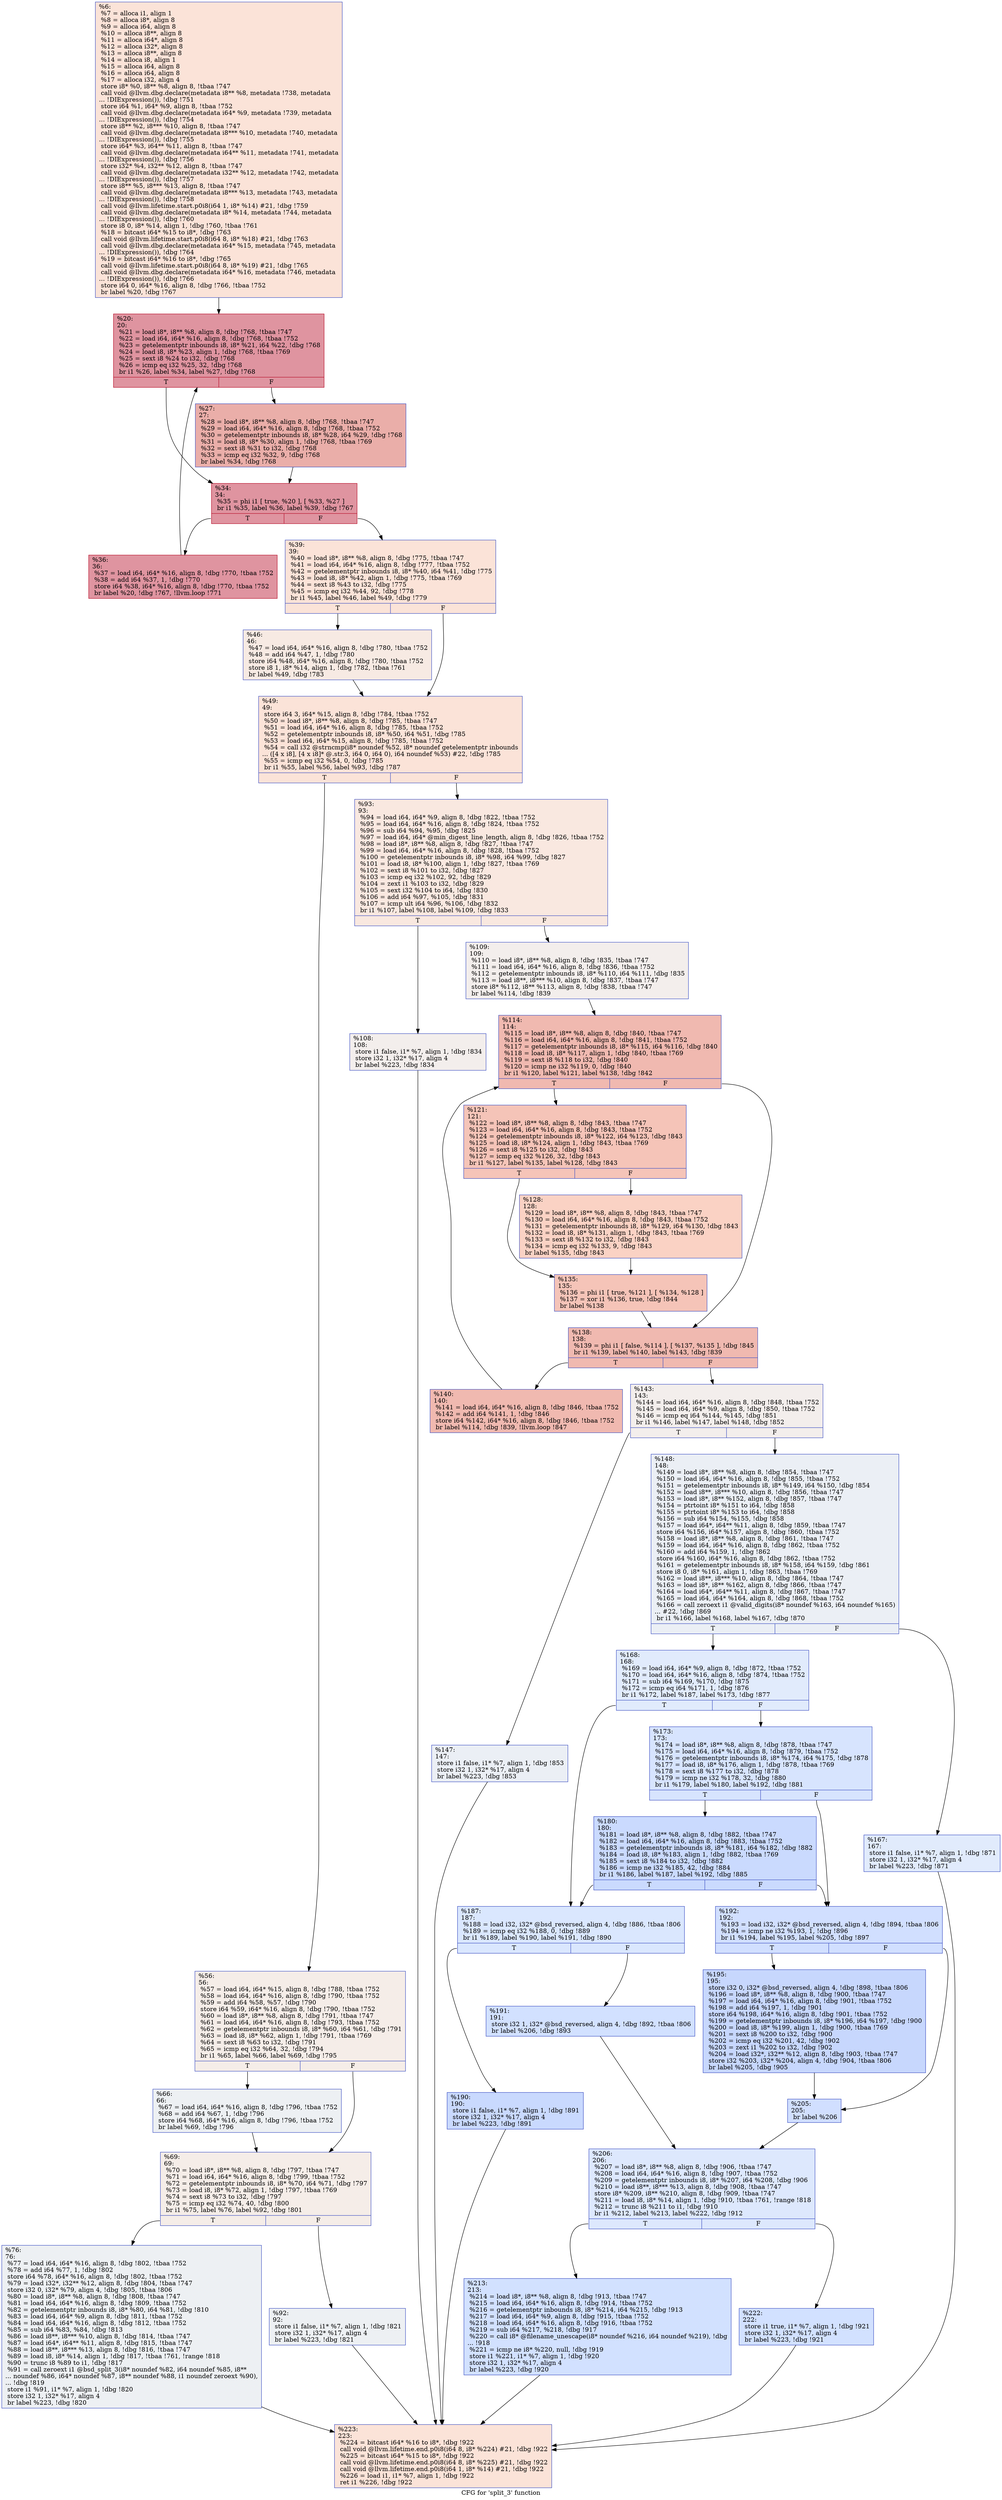 digraph "CFG for 'split_3' function" {
	label="CFG for 'split_3' function";

	Node0x7d7720 [shape=record,color="#3d50c3ff", style=filled, fillcolor="#f6bfa670",label="{%6:\l  %7 = alloca i1, align 1\l  %8 = alloca i8*, align 8\l  %9 = alloca i64, align 8\l  %10 = alloca i8**, align 8\l  %11 = alloca i64*, align 8\l  %12 = alloca i32*, align 8\l  %13 = alloca i8**, align 8\l  %14 = alloca i8, align 1\l  %15 = alloca i64, align 8\l  %16 = alloca i64, align 8\l  %17 = alloca i32, align 4\l  store i8* %0, i8** %8, align 8, !tbaa !747\l  call void @llvm.dbg.declare(metadata i8** %8, metadata !738, metadata\l... !DIExpression()), !dbg !751\l  store i64 %1, i64* %9, align 8, !tbaa !752\l  call void @llvm.dbg.declare(metadata i64* %9, metadata !739, metadata\l... !DIExpression()), !dbg !754\l  store i8** %2, i8*** %10, align 8, !tbaa !747\l  call void @llvm.dbg.declare(metadata i8*** %10, metadata !740, metadata\l... !DIExpression()), !dbg !755\l  store i64* %3, i64** %11, align 8, !tbaa !747\l  call void @llvm.dbg.declare(metadata i64** %11, metadata !741, metadata\l... !DIExpression()), !dbg !756\l  store i32* %4, i32** %12, align 8, !tbaa !747\l  call void @llvm.dbg.declare(metadata i32** %12, metadata !742, metadata\l... !DIExpression()), !dbg !757\l  store i8** %5, i8*** %13, align 8, !tbaa !747\l  call void @llvm.dbg.declare(metadata i8*** %13, metadata !743, metadata\l... !DIExpression()), !dbg !758\l  call void @llvm.lifetime.start.p0i8(i64 1, i8* %14) #21, !dbg !759\l  call void @llvm.dbg.declare(metadata i8* %14, metadata !744, metadata\l... !DIExpression()), !dbg !760\l  store i8 0, i8* %14, align 1, !dbg !760, !tbaa !761\l  %18 = bitcast i64* %15 to i8*, !dbg !763\l  call void @llvm.lifetime.start.p0i8(i64 8, i8* %18) #21, !dbg !763\l  call void @llvm.dbg.declare(metadata i64* %15, metadata !745, metadata\l... !DIExpression()), !dbg !764\l  %19 = bitcast i64* %16 to i8*, !dbg !765\l  call void @llvm.lifetime.start.p0i8(i64 8, i8* %19) #21, !dbg !765\l  call void @llvm.dbg.declare(metadata i64* %16, metadata !746, metadata\l... !DIExpression()), !dbg !766\l  store i64 0, i64* %16, align 8, !dbg !766, !tbaa !752\l  br label %20, !dbg !767\l}"];
	Node0x7d7720 -> Node0x7d78f0;
	Node0x7d78f0 [shape=record,color="#b70d28ff", style=filled, fillcolor="#b70d2870",label="{%20:\l20:                                               \l  %21 = load i8*, i8** %8, align 8, !dbg !768, !tbaa !747\l  %22 = load i64, i64* %16, align 8, !dbg !768, !tbaa !752\l  %23 = getelementptr inbounds i8, i8* %21, i64 %22, !dbg !768\l  %24 = load i8, i8* %23, align 1, !dbg !768, !tbaa !769\l  %25 = sext i8 %24 to i32, !dbg !768\l  %26 = icmp eq i32 %25, 32, !dbg !768\l  br i1 %26, label %34, label %27, !dbg !768\l|{<s0>T|<s1>F}}"];
	Node0x7d78f0:s0 -> Node0x7d7990;
	Node0x7d78f0:s1 -> Node0x7d7940;
	Node0x7d7940 [shape=record,color="#3d50c3ff", style=filled, fillcolor="#d0473d70",label="{%27:\l27:                                               \l  %28 = load i8*, i8** %8, align 8, !dbg !768, !tbaa !747\l  %29 = load i64, i64* %16, align 8, !dbg !768, !tbaa !752\l  %30 = getelementptr inbounds i8, i8* %28, i64 %29, !dbg !768\l  %31 = load i8, i8* %30, align 1, !dbg !768, !tbaa !769\l  %32 = sext i8 %31 to i32, !dbg !768\l  %33 = icmp eq i32 %32, 9, !dbg !768\l  br label %34, !dbg !768\l}"];
	Node0x7d7940 -> Node0x7d7990;
	Node0x7d7990 [shape=record,color="#b70d28ff", style=filled, fillcolor="#b70d2870",label="{%34:\l34:                                               \l  %35 = phi i1 [ true, %20 ], [ %33, %27 ]\l  br i1 %35, label %36, label %39, !dbg !767\l|{<s0>T|<s1>F}}"];
	Node0x7d7990:s0 -> Node0x7d79e0;
	Node0x7d7990:s1 -> Node0x7d7a30;
	Node0x7d79e0 [shape=record,color="#b70d28ff", style=filled, fillcolor="#b70d2870",label="{%36:\l36:                                               \l  %37 = load i64, i64* %16, align 8, !dbg !770, !tbaa !752\l  %38 = add i64 %37, 1, !dbg !770\l  store i64 %38, i64* %16, align 8, !dbg !770, !tbaa !752\l  br label %20, !dbg !767, !llvm.loop !771\l}"];
	Node0x7d79e0 -> Node0x7d78f0;
	Node0x7d7a30 [shape=record,color="#3d50c3ff", style=filled, fillcolor="#f6bfa670",label="{%39:\l39:                                               \l  %40 = load i8*, i8** %8, align 8, !dbg !775, !tbaa !747\l  %41 = load i64, i64* %16, align 8, !dbg !777, !tbaa !752\l  %42 = getelementptr inbounds i8, i8* %40, i64 %41, !dbg !775\l  %43 = load i8, i8* %42, align 1, !dbg !775, !tbaa !769\l  %44 = sext i8 %43 to i32, !dbg !775\l  %45 = icmp eq i32 %44, 92, !dbg !778\l  br i1 %45, label %46, label %49, !dbg !779\l|{<s0>T|<s1>F}}"];
	Node0x7d7a30:s0 -> Node0x7d7a80;
	Node0x7d7a30:s1 -> Node0x7d7ad0;
	Node0x7d7a80 [shape=record,color="#3d50c3ff", style=filled, fillcolor="#eed0c070",label="{%46:\l46:                                               \l  %47 = load i64, i64* %16, align 8, !dbg !780, !tbaa !752\l  %48 = add i64 %47, 1, !dbg !780\l  store i64 %48, i64* %16, align 8, !dbg !780, !tbaa !752\l  store i8 1, i8* %14, align 1, !dbg !782, !tbaa !761\l  br label %49, !dbg !783\l}"];
	Node0x7d7a80 -> Node0x7d7ad0;
	Node0x7d7ad0 [shape=record,color="#3d50c3ff", style=filled, fillcolor="#f6bfa670",label="{%49:\l49:                                               \l  store i64 3, i64* %15, align 8, !dbg !784, !tbaa !752\l  %50 = load i8*, i8** %8, align 8, !dbg !785, !tbaa !747\l  %51 = load i64, i64* %16, align 8, !dbg !785, !tbaa !752\l  %52 = getelementptr inbounds i8, i8* %50, i64 %51, !dbg !785\l  %53 = load i64, i64* %15, align 8, !dbg !785, !tbaa !752\l  %54 = call i32 @strncmp(i8* noundef %52, i8* noundef getelementptr inbounds\l... ([4 x i8], [4 x i8]* @.str.3, i64 0, i64 0), i64 noundef %53) #22, !dbg !785\l  %55 = icmp eq i32 %54, 0, !dbg !785\l  br i1 %55, label %56, label %93, !dbg !787\l|{<s0>T|<s1>F}}"];
	Node0x7d7ad0:s0 -> Node0x7d7b20;
	Node0x7d7ad0:s1 -> Node0x7d7cb0;
	Node0x7d7b20 [shape=record,color="#3d50c3ff", style=filled, fillcolor="#e8d6cc70",label="{%56:\l56:                                               \l  %57 = load i64, i64* %15, align 8, !dbg !788, !tbaa !752\l  %58 = load i64, i64* %16, align 8, !dbg !790, !tbaa !752\l  %59 = add i64 %58, %57, !dbg !790\l  store i64 %59, i64* %16, align 8, !dbg !790, !tbaa !752\l  %60 = load i8*, i8** %8, align 8, !dbg !791, !tbaa !747\l  %61 = load i64, i64* %16, align 8, !dbg !793, !tbaa !752\l  %62 = getelementptr inbounds i8, i8* %60, i64 %61, !dbg !791\l  %63 = load i8, i8* %62, align 1, !dbg !791, !tbaa !769\l  %64 = sext i8 %63 to i32, !dbg !791\l  %65 = icmp eq i32 %64, 32, !dbg !794\l  br i1 %65, label %66, label %69, !dbg !795\l|{<s0>T|<s1>F}}"];
	Node0x7d7b20:s0 -> Node0x7d7b70;
	Node0x7d7b20:s1 -> Node0x7d7bc0;
	Node0x7d7b70 [shape=record,color="#3d50c3ff", style=filled, fillcolor="#d6dce470",label="{%66:\l66:                                               \l  %67 = load i64, i64* %16, align 8, !dbg !796, !tbaa !752\l  %68 = add i64 %67, 1, !dbg !796\l  store i64 %68, i64* %16, align 8, !dbg !796, !tbaa !752\l  br label %69, !dbg !796\l}"];
	Node0x7d7b70 -> Node0x7d7bc0;
	Node0x7d7bc0 [shape=record,color="#3d50c3ff", style=filled, fillcolor="#e8d6cc70",label="{%69:\l69:                                               \l  %70 = load i8*, i8** %8, align 8, !dbg !797, !tbaa !747\l  %71 = load i64, i64* %16, align 8, !dbg !799, !tbaa !752\l  %72 = getelementptr inbounds i8, i8* %70, i64 %71, !dbg !797\l  %73 = load i8, i8* %72, align 1, !dbg !797, !tbaa !769\l  %74 = sext i8 %73 to i32, !dbg !797\l  %75 = icmp eq i32 %74, 40, !dbg !800\l  br i1 %75, label %76, label %92, !dbg !801\l|{<s0>T|<s1>F}}"];
	Node0x7d7bc0:s0 -> Node0x7d7c10;
	Node0x7d7bc0:s1 -> Node0x7d7c60;
	Node0x7d7c10 [shape=record,color="#3d50c3ff", style=filled, fillcolor="#d6dce470",label="{%76:\l76:                                               \l  %77 = load i64, i64* %16, align 8, !dbg !802, !tbaa !752\l  %78 = add i64 %77, 1, !dbg !802\l  store i64 %78, i64* %16, align 8, !dbg !802, !tbaa !752\l  %79 = load i32*, i32** %12, align 8, !dbg !804, !tbaa !747\l  store i32 0, i32* %79, align 4, !dbg !805, !tbaa !806\l  %80 = load i8*, i8** %8, align 8, !dbg !808, !tbaa !747\l  %81 = load i64, i64* %16, align 8, !dbg !809, !tbaa !752\l  %82 = getelementptr inbounds i8, i8* %80, i64 %81, !dbg !810\l  %83 = load i64, i64* %9, align 8, !dbg !811, !tbaa !752\l  %84 = load i64, i64* %16, align 8, !dbg !812, !tbaa !752\l  %85 = sub i64 %83, %84, !dbg !813\l  %86 = load i8**, i8*** %10, align 8, !dbg !814, !tbaa !747\l  %87 = load i64*, i64** %11, align 8, !dbg !815, !tbaa !747\l  %88 = load i8**, i8*** %13, align 8, !dbg !816, !tbaa !747\l  %89 = load i8, i8* %14, align 1, !dbg !817, !tbaa !761, !range !818\l  %90 = trunc i8 %89 to i1, !dbg !817\l  %91 = call zeroext i1 @bsd_split_3(i8* noundef %82, i64 noundef %85, i8**\l... noundef %86, i64* noundef %87, i8** noundef %88, i1 noundef zeroext %90),\l... !dbg !819\l  store i1 %91, i1* %7, align 1, !dbg !820\l  store i32 1, i32* %17, align 4\l  br label %223, !dbg !820\l}"];
	Node0x7d7c10 -> Node0x7d8480;
	Node0x7d7c60 [shape=record,color="#3d50c3ff", style=filled, fillcolor="#d6dce470",label="{%92:\l92:                                               \l  store i1 false, i1* %7, align 1, !dbg !821\l  store i32 1, i32* %17, align 4\l  br label %223, !dbg !821\l}"];
	Node0x7d7c60 -> Node0x7d8480;
	Node0x7d7cb0 [shape=record,color="#3d50c3ff", style=filled, fillcolor="#f1ccb870",label="{%93:\l93:                                               \l  %94 = load i64, i64* %9, align 8, !dbg !822, !tbaa !752\l  %95 = load i64, i64* %16, align 8, !dbg !824, !tbaa !752\l  %96 = sub i64 %94, %95, !dbg !825\l  %97 = load i64, i64* @min_digest_line_length, align 8, !dbg !826, !tbaa !752\l  %98 = load i8*, i8** %8, align 8, !dbg !827, !tbaa !747\l  %99 = load i64, i64* %16, align 8, !dbg !828, !tbaa !752\l  %100 = getelementptr inbounds i8, i8* %98, i64 %99, !dbg !827\l  %101 = load i8, i8* %100, align 1, !dbg !827, !tbaa !769\l  %102 = sext i8 %101 to i32, !dbg !827\l  %103 = icmp eq i32 %102, 92, !dbg !829\l  %104 = zext i1 %103 to i32, !dbg !829\l  %105 = sext i32 %104 to i64, !dbg !830\l  %106 = add i64 %97, %105, !dbg !831\l  %107 = icmp ult i64 %96, %106, !dbg !832\l  br i1 %107, label %108, label %109, !dbg !833\l|{<s0>T|<s1>F}}"];
	Node0x7d7cb0:s0 -> Node0x7d7d00;
	Node0x7d7cb0:s1 -> Node0x7d7d50;
	Node0x7d7d00 [shape=record,color="#3d50c3ff", style=filled, fillcolor="#e3d9d370",label="{%108:\l108:                                              \l  store i1 false, i1* %7, align 1, !dbg !834\l  store i32 1, i32* %17, align 4\l  br label %223, !dbg !834\l}"];
	Node0x7d7d00 -> Node0x7d8480;
	Node0x7d7d50 [shape=record,color="#3d50c3ff", style=filled, fillcolor="#e3d9d370",label="{%109:\l109:                                              \l  %110 = load i8*, i8** %8, align 8, !dbg !835, !tbaa !747\l  %111 = load i64, i64* %16, align 8, !dbg !836, !tbaa !752\l  %112 = getelementptr inbounds i8, i8* %110, i64 %111, !dbg !835\l  %113 = load i8**, i8*** %10, align 8, !dbg !837, !tbaa !747\l  store i8* %112, i8** %113, align 8, !dbg !838, !tbaa !747\l  br label %114, !dbg !839\l}"];
	Node0x7d7d50 -> Node0x7d7da0;
	Node0x7d7da0 [shape=record,color="#3d50c3ff", style=filled, fillcolor="#de614d70",label="{%114:\l114:                                              \l  %115 = load i8*, i8** %8, align 8, !dbg !840, !tbaa !747\l  %116 = load i64, i64* %16, align 8, !dbg !841, !tbaa !752\l  %117 = getelementptr inbounds i8, i8* %115, i64 %116, !dbg !840\l  %118 = load i8, i8* %117, align 1, !dbg !840, !tbaa !769\l  %119 = sext i8 %118 to i32, !dbg !840\l  %120 = icmp ne i32 %119, 0, !dbg !840\l  br i1 %120, label %121, label %138, !dbg !842\l|{<s0>T|<s1>F}}"];
	Node0x7d7da0:s0 -> Node0x7d7df0;
	Node0x7d7da0:s1 -> Node0x7d7ee0;
	Node0x7d7df0 [shape=record,color="#3d50c3ff", style=filled, fillcolor="#e97a5f70",label="{%121:\l121:                                              \l  %122 = load i8*, i8** %8, align 8, !dbg !843, !tbaa !747\l  %123 = load i64, i64* %16, align 8, !dbg !843, !tbaa !752\l  %124 = getelementptr inbounds i8, i8* %122, i64 %123, !dbg !843\l  %125 = load i8, i8* %124, align 1, !dbg !843, !tbaa !769\l  %126 = sext i8 %125 to i32, !dbg !843\l  %127 = icmp eq i32 %126, 32, !dbg !843\l  br i1 %127, label %135, label %128, !dbg !843\l|{<s0>T|<s1>F}}"];
	Node0x7d7df0:s0 -> Node0x7d7e90;
	Node0x7d7df0:s1 -> Node0x7d7e40;
	Node0x7d7e40 [shape=record,color="#3d50c3ff", style=filled, fillcolor="#f4987a70",label="{%128:\l128:                                              \l  %129 = load i8*, i8** %8, align 8, !dbg !843, !tbaa !747\l  %130 = load i64, i64* %16, align 8, !dbg !843, !tbaa !752\l  %131 = getelementptr inbounds i8, i8* %129, i64 %130, !dbg !843\l  %132 = load i8, i8* %131, align 1, !dbg !843, !tbaa !769\l  %133 = sext i8 %132 to i32, !dbg !843\l  %134 = icmp eq i32 %133, 9, !dbg !843\l  br label %135, !dbg !843\l}"];
	Node0x7d7e40 -> Node0x7d7e90;
	Node0x7d7e90 [shape=record,color="#3d50c3ff", style=filled, fillcolor="#e97a5f70",label="{%135:\l135:                                              \l  %136 = phi i1 [ true, %121 ], [ %134, %128 ]\l  %137 = xor i1 %136, true, !dbg !844\l  br label %138\l}"];
	Node0x7d7e90 -> Node0x7d7ee0;
	Node0x7d7ee0 [shape=record,color="#3d50c3ff", style=filled, fillcolor="#de614d70",label="{%138:\l138:                                              \l  %139 = phi i1 [ false, %114 ], [ %137, %135 ], !dbg !845\l  br i1 %139, label %140, label %143, !dbg !839\l|{<s0>T|<s1>F}}"];
	Node0x7d7ee0:s0 -> Node0x7d7f30;
	Node0x7d7ee0:s1 -> Node0x7d7f80;
	Node0x7d7f30 [shape=record,color="#3d50c3ff", style=filled, fillcolor="#de614d70",label="{%140:\l140:                                              \l  %141 = load i64, i64* %16, align 8, !dbg !846, !tbaa !752\l  %142 = add i64 %141, 1, !dbg !846\l  store i64 %142, i64* %16, align 8, !dbg !846, !tbaa !752\l  br label %114, !dbg !839, !llvm.loop !847\l}"];
	Node0x7d7f30 -> Node0x7d7da0;
	Node0x7d7f80 [shape=record,color="#3d50c3ff", style=filled, fillcolor="#e3d9d370",label="{%143:\l143:                                              \l  %144 = load i64, i64* %16, align 8, !dbg !848, !tbaa !752\l  %145 = load i64, i64* %9, align 8, !dbg !850, !tbaa !752\l  %146 = icmp eq i64 %144, %145, !dbg !851\l  br i1 %146, label %147, label %148, !dbg !852\l|{<s0>T|<s1>F}}"];
	Node0x7d7f80:s0 -> Node0x7d7fd0;
	Node0x7d7f80:s1 -> Node0x7d8020;
	Node0x7d7fd0 [shape=record,color="#3d50c3ff", style=filled, fillcolor="#d1dae970",label="{%147:\l147:                                              \l  store i1 false, i1* %7, align 1, !dbg !853\l  store i32 1, i32* %17, align 4\l  br label %223, !dbg !853\l}"];
	Node0x7d7fd0 -> Node0x7d8480;
	Node0x7d8020 [shape=record,color="#3d50c3ff", style=filled, fillcolor="#d1dae970",label="{%148:\l148:                                              \l  %149 = load i8*, i8** %8, align 8, !dbg !854, !tbaa !747\l  %150 = load i64, i64* %16, align 8, !dbg !855, !tbaa !752\l  %151 = getelementptr inbounds i8, i8* %149, i64 %150, !dbg !854\l  %152 = load i8**, i8*** %10, align 8, !dbg !856, !tbaa !747\l  %153 = load i8*, i8** %152, align 8, !dbg !857, !tbaa !747\l  %154 = ptrtoint i8* %151 to i64, !dbg !858\l  %155 = ptrtoint i8* %153 to i64, !dbg !858\l  %156 = sub i64 %154, %155, !dbg !858\l  %157 = load i64*, i64** %11, align 8, !dbg !859, !tbaa !747\l  store i64 %156, i64* %157, align 8, !dbg !860, !tbaa !752\l  %158 = load i8*, i8** %8, align 8, !dbg !861, !tbaa !747\l  %159 = load i64, i64* %16, align 8, !dbg !862, !tbaa !752\l  %160 = add i64 %159, 1, !dbg !862\l  store i64 %160, i64* %16, align 8, !dbg !862, !tbaa !752\l  %161 = getelementptr inbounds i8, i8* %158, i64 %159, !dbg !861\l  store i8 0, i8* %161, align 1, !dbg !863, !tbaa !769\l  %162 = load i8**, i8*** %10, align 8, !dbg !864, !tbaa !747\l  %163 = load i8*, i8** %162, align 8, !dbg !866, !tbaa !747\l  %164 = load i64*, i64** %11, align 8, !dbg !867, !tbaa !747\l  %165 = load i64, i64* %164, align 8, !dbg !868, !tbaa !752\l  %166 = call zeroext i1 @valid_digits(i8* noundef %163, i64 noundef %165)\l... #22, !dbg !869\l  br i1 %166, label %168, label %167, !dbg !870\l|{<s0>T|<s1>F}}"];
	Node0x7d8020:s0 -> Node0x7d80c0;
	Node0x7d8020:s1 -> Node0x7d8070;
	Node0x7d8070 [shape=record,color="#3d50c3ff", style=filled, fillcolor="#bbd1f870",label="{%167:\l167:                                              \l  store i1 false, i1* %7, align 1, !dbg !871\l  store i32 1, i32* %17, align 4\l  br label %223, !dbg !871\l}"];
	Node0x7d8070 -> Node0x7d8480;
	Node0x7d80c0 [shape=record,color="#3d50c3ff", style=filled, fillcolor="#bbd1f870",label="{%168:\l168:                                              \l  %169 = load i64, i64* %9, align 8, !dbg !872, !tbaa !752\l  %170 = load i64, i64* %16, align 8, !dbg !874, !tbaa !752\l  %171 = sub i64 %169, %170, !dbg !875\l  %172 = icmp eq i64 %171, 1, !dbg !876\l  br i1 %172, label %187, label %173, !dbg !877\l|{<s0>T|<s1>F}}"];
	Node0x7d80c0:s0 -> Node0x7d81b0;
	Node0x7d80c0:s1 -> Node0x7d8110;
	Node0x7d8110 [shape=record,color="#3d50c3ff", style=filled, fillcolor="#a5c3fe70",label="{%173:\l173:                                              \l  %174 = load i8*, i8** %8, align 8, !dbg !878, !tbaa !747\l  %175 = load i64, i64* %16, align 8, !dbg !879, !tbaa !752\l  %176 = getelementptr inbounds i8, i8* %174, i64 %175, !dbg !878\l  %177 = load i8, i8* %176, align 1, !dbg !878, !tbaa !769\l  %178 = sext i8 %177 to i32, !dbg !878\l  %179 = icmp ne i32 %178, 32, !dbg !880\l  br i1 %179, label %180, label %192, !dbg !881\l|{<s0>T|<s1>F}}"];
	Node0x7d8110:s0 -> Node0x7d8160;
	Node0x7d8110:s1 -> Node0x7d82a0;
	Node0x7d8160 [shape=record,color="#3d50c3ff", style=filled, fillcolor="#88abfd70",label="{%180:\l180:                                              \l  %181 = load i8*, i8** %8, align 8, !dbg !882, !tbaa !747\l  %182 = load i64, i64* %16, align 8, !dbg !883, !tbaa !752\l  %183 = getelementptr inbounds i8, i8* %181, i64 %182, !dbg !882\l  %184 = load i8, i8* %183, align 1, !dbg !882, !tbaa !769\l  %185 = sext i8 %184 to i32, !dbg !882\l  %186 = icmp ne i32 %185, 42, !dbg !884\l  br i1 %186, label %187, label %192, !dbg !885\l|{<s0>T|<s1>F}}"];
	Node0x7d8160:s0 -> Node0x7d81b0;
	Node0x7d8160:s1 -> Node0x7d82a0;
	Node0x7d81b0 [shape=record,color="#3d50c3ff", style=filled, fillcolor="#abc8fd70",label="{%187:\l187:                                              \l  %188 = load i32, i32* @bsd_reversed, align 4, !dbg !886, !tbaa !806\l  %189 = icmp eq i32 %188, 0, !dbg !889\l  br i1 %189, label %190, label %191, !dbg !890\l|{<s0>T|<s1>F}}"];
	Node0x7d81b0:s0 -> Node0x7d8200;
	Node0x7d81b0:s1 -> Node0x7d8250;
	Node0x7d8200 [shape=record,color="#3d50c3ff", style=filled, fillcolor="#85a8fc70",label="{%190:\l190:                                              \l  store i1 false, i1* %7, align 1, !dbg !891\l  store i32 1, i32* %17, align 4\l  br label %223, !dbg !891\l}"];
	Node0x7d8200 -> Node0x7d8480;
	Node0x7d8250 [shape=record,color="#3d50c3ff", style=filled, fillcolor="#9abbff70",label="{%191:\l191:                                              \l  store i32 1, i32* @bsd_reversed, align 4, !dbg !892, !tbaa !806\l  br label %206, !dbg !893\l}"];
	Node0x7d8250 -> Node0x7d8390;
	Node0x7d82a0 [shape=record,color="#3d50c3ff", style=filled, fillcolor="#96b7ff70",label="{%192:\l192:                                              \l  %193 = load i32, i32* @bsd_reversed, align 4, !dbg !894, !tbaa !806\l  %194 = icmp ne i32 %193, 1, !dbg !896\l  br i1 %194, label %195, label %205, !dbg !897\l|{<s0>T|<s1>F}}"];
	Node0x7d82a0:s0 -> Node0x7d82f0;
	Node0x7d82a0:s1 -> Node0x7d8340;
	Node0x7d82f0 [shape=record,color="#3d50c3ff", style=filled, fillcolor="#81a4fb70",label="{%195:\l195:                                              \l  store i32 0, i32* @bsd_reversed, align 4, !dbg !898, !tbaa !806\l  %196 = load i8*, i8** %8, align 8, !dbg !900, !tbaa !747\l  %197 = load i64, i64* %16, align 8, !dbg !901, !tbaa !752\l  %198 = add i64 %197, 1, !dbg !901\l  store i64 %198, i64* %16, align 8, !dbg !901, !tbaa !752\l  %199 = getelementptr inbounds i8, i8* %196, i64 %197, !dbg !900\l  %200 = load i8, i8* %199, align 1, !dbg !900, !tbaa !769\l  %201 = sext i8 %200 to i32, !dbg !900\l  %202 = icmp eq i32 %201, 42, !dbg !902\l  %203 = zext i1 %202 to i32, !dbg !902\l  %204 = load i32*, i32** %12, align 8, !dbg !903, !tbaa !747\l  store i32 %203, i32* %204, align 4, !dbg !904, !tbaa !806\l  br label %205, !dbg !905\l}"];
	Node0x7d82f0 -> Node0x7d8340;
	Node0x7d8340 [shape=record,color="#3d50c3ff", style=filled, fillcolor="#96b7ff70",label="{%205:\l205:                                              \l  br label %206\l}"];
	Node0x7d8340 -> Node0x7d8390;
	Node0x7d8390 [shape=record,color="#3d50c3ff", style=filled, fillcolor="#b2ccfb70",label="{%206:\l206:                                              \l  %207 = load i8*, i8** %8, align 8, !dbg !906, !tbaa !747\l  %208 = load i64, i64* %16, align 8, !dbg !907, !tbaa !752\l  %209 = getelementptr inbounds i8, i8* %207, i64 %208, !dbg !906\l  %210 = load i8**, i8*** %13, align 8, !dbg !908, !tbaa !747\l  store i8* %209, i8** %210, align 8, !dbg !909, !tbaa !747\l  %211 = load i8, i8* %14, align 1, !dbg !910, !tbaa !761, !range !818\l  %212 = trunc i8 %211 to i1, !dbg !910\l  br i1 %212, label %213, label %222, !dbg !912\l|{<s0>T|<s1>F}}"];
	Node0x7d8390:s0 -> Node0x7d83e0;
	Node0x7d8390:s1 -> Node0x7d8430;
	Node0x7d83e0 [shape=record,color="#3d50c3ff", style=filled, fillcolor="#9abbff70",label="{%213:\l213:                                              \l  %214 = load i8*, i8** %8, align 8, !dbg !913, !tbaa !747\l  %215 = load i64, i64* %16, align 8, !dbg !914, !tbaa !752\l  %216 = getelementptr inbounds i8, i8* %214, i64 %215, !dbg !913\l  %217 = load i64, i64* %9, align 8, !dbg !915, !tbaa !752\l  %218 = load i64, i64* %16, align 8, !dbg !916, !tbaa !752\l  %219 = sub i64 %217, %218, !dbg !917\l  %220 = call i8* @filename_unescape(i8* noundef %216, i64 noundef %219), !dbg\l... !918\l  %221 = icmp ne i8* %220, null, !dbg !919\l  store i1 %221, i1* %7, align 1, !dbg !920\l  store i32 1, i32* %17, align 4\l  br label %223, !dbg !920\l}"];
	Node0x7d83e0 -> Node0x7d8480;
	Node0x7d8430 [shape=record,color="#3d50c3ff", style=filled, fillcolor="#9abbff70",label="{%222:\l222:                                              \l  store i1 true, i1* %7, align 1, !dbg !921\l  store i32 1, i32* %17, align 4\l  br label %223, !dbg !921\l}"];
	Node0x7d8430 -> Node0x7d8480;
	Node0x7d8480 [shape=record,color="#3d50c3ff", style=filled, fillcolor="#f6bfa670",label="{%223:\l223:                                              \l  %224 = bitcast i64* %16 to i8*, !dbg !922\l  call void @llvm.lifetime.end.p0i8(i64 8, i8* %224) #21, !dbg !922\l  %225 = bitcast i64* %15 to i8*, !dbg !922\l  call void @llvm.lifetime.end.p0i8(i64 8, i8* %225) #21, !dbg !922\l  call void @llvm.lifetime.end.p0i8(i64 1, i8* %14) #21, !dbg !922\l  %226 = load i1, i1* %7, align 1, !dbg !922\l  ret i1 %226, !dbg !922\l}"];
}
